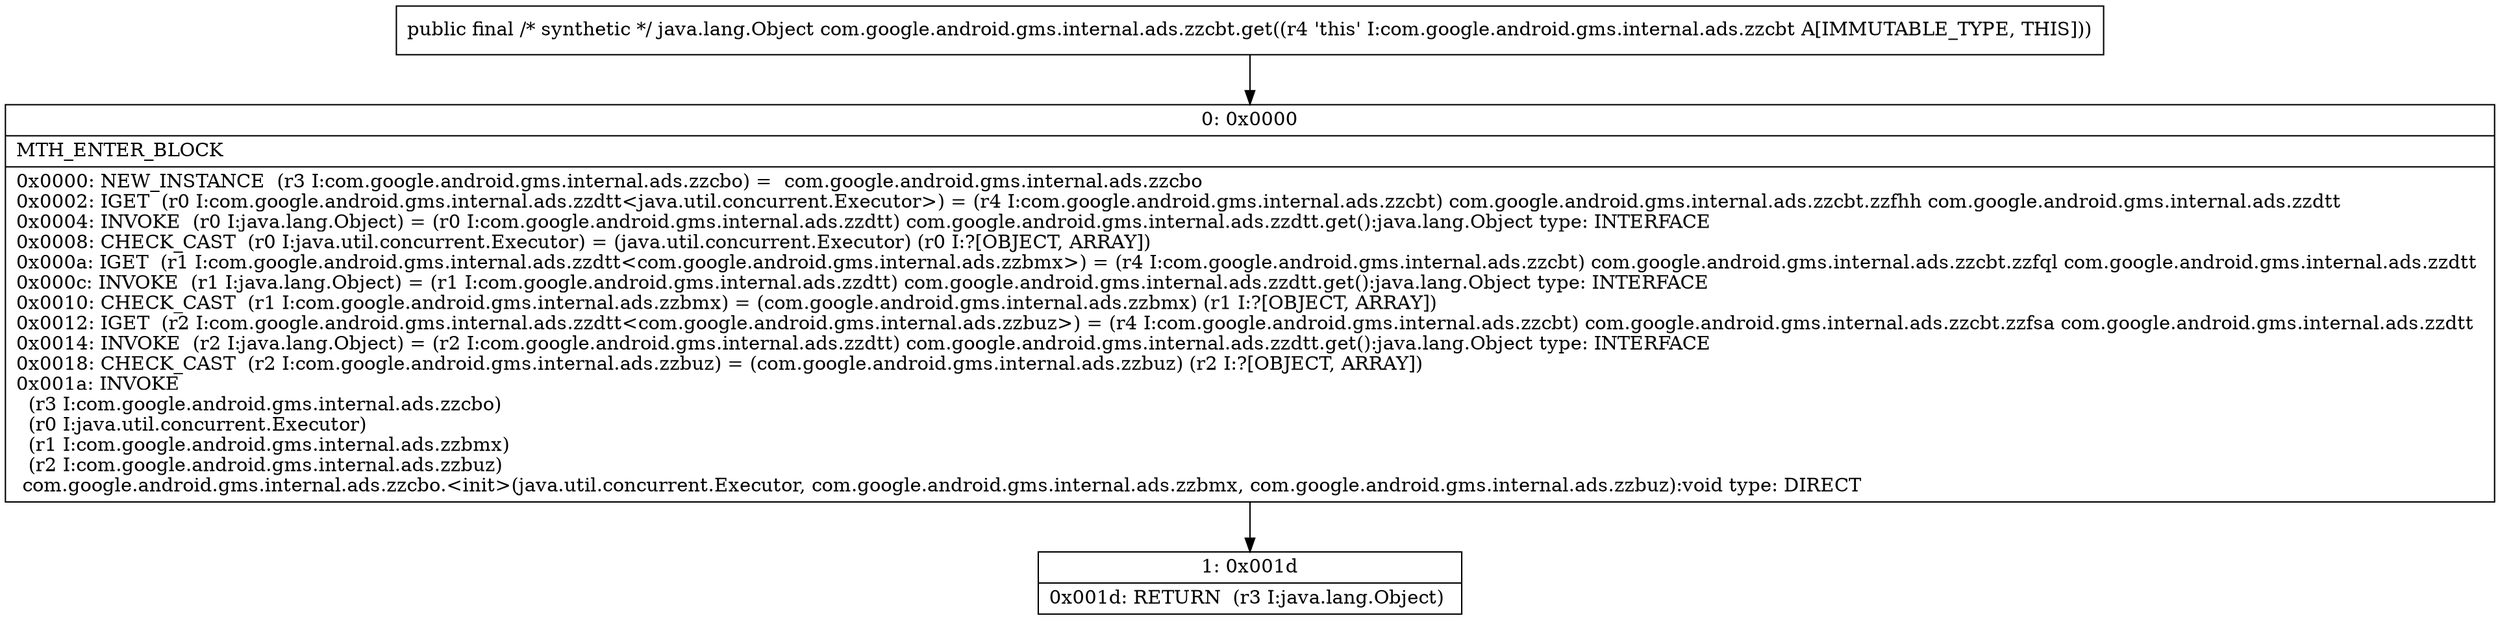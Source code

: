 digraph "CFG forcom.google.android.gms.internal.ads.zzcbt.get()Ljava\/lang\/Object;" {
Node_0 [shape=record,label="{0\:\ 0x0000|MTH_ENTER_BLOCK\l|0x0000: NEW_INSTANCE  (r3 I:com.google.android.gms.internal.ads.zzcbo) =  com.google.android.gms.internal.ads.zzcbo \l0x0002: IGET  (r0 I:com.google.android.gms.internal.ads.zzdtt\<java.util.concurrent.Executor\>) = (r4 I:com.google.android.gms.internal.ads.zzcbt) com.google.android.gms.internal.ads.zzcbt.zzfhh com.google.android.gms.internal.ads.zzdtt \l0x0004: INVOKE  (r0 I:java.lang.Object) = (r0 I:com.google.android.gms.internal.ads.zzdtt) com.google.android.gms.internal.ads.zzdtt.get():java.lang.Object type: INTERFACE \l0x0008: CHECK_CAST  (r0 I:java.util.concurrent.Executor) = (java.util.concurrent.Executor) (r0 I:?[OBJECT, ARRAY]) \l0x000a: IGET  (r1 I:com.google.android.gms.internal.ads.zzdtt\<com.google.android.gms.internal.ads.zzbmx\>) = (r4 I:com.google.android.gms.internal.ads.zzcbt) com.google.android.gms.internal.ads.zzcbt.zzfql com.google.android.gms.internal.ads.zzdtt \l0x000c: INVOKE  (r1 I:java.lang.Object) = (r1 I:com.google.android.gms.internal.ads.zzdtt) com.google.android.gms.internal.ads.zzdtt.get():java.lang.Object type: INTERFACE \l0x0010: CHECK_CAST  (r1 I:com.google.android.gms.internal.ads.zzbmx) = (com.google.android.gms.internal.ads.zzbmx) (r1 I:?[OBJECT, ARRAY]) \l0x0012: IGET  (r2 I:com.google.android.gms.internal.ads.zzdtt\<com.google.android.gms.internal.ads.zzbuz\>) = (r4 I:com.google.android.gms.internal.ads.zzcbt) com.google.android.gms.internal.ads.zzcbt.zzfsa com.google.android.gms.internal.ads.zzdtt \l0x0014: INVOKE  (r2 I:java.lang.Object) = (r2 I:com.google.android.gms.internal.ads.zzdtt) com.google.android.gms.internal.ads.zzdtt.get():java.lang.Object type: INTERFACE \l0x0018: CHECK_CAST  (r2 I:com.google.android.gms.internal.ads.zzbuz) = (com.google.android.gms.internal.ads.zzbuz) (r2 I:?[OBJECT, ARRAY]) \l0x001a: INVOKE  \l  (r3 I:com.google.android.gms.internal.ads.zzcbo)\l  (r0 I:java.util.concurrent.Executor)\l  (r1 I:com.google.android.gms.internal.ads.zzbmx)\l  (r2 I:com.google.android.gms.internal.ads.zzbuz)\l com.google.android.gms.internal.ads.zzcbo.\<init\>(java.util.concurrent.Executor, com.google.android.gms.internal.ads.zzbmx, com.google.android.gms.internal.ads.zzbuz):void type: DIRECT \l}"];
Node_1 [shape=record,label="{1\:\ 0x001d|0x001d: RETURN  (r3 I:java.lang.Object) \l}"];
MethodNode[shape=record,label="{public final \/* synthetic *\/ java.lang.Object com.google.android.gms.internal.ads.zzcbt.get((r4 'this' I:com.google.android.gms.internal.ads.zzcbt A[IMMUTABLE_TYPE, THIS])) }"];
MethodNode -> Node_0;
Node_0 -> Node_1;
}


